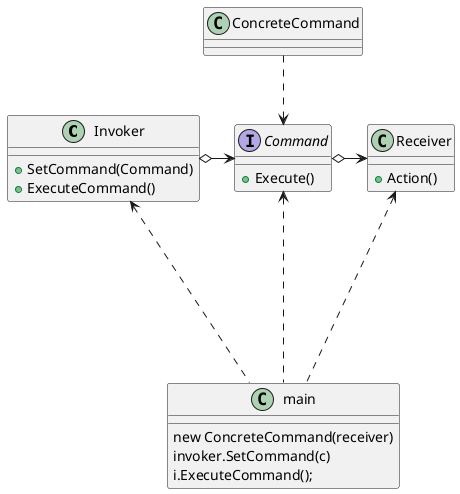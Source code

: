@startuml
class Invoker{
+SetCommand(Command)
+ExecuteCommand()
}
interface Command{
+Execute()
}

Invoker o-> Command
class Receiver{
+Action()
}
Command o->Receiver
ConcreteCommand ..>Command
class main{
new ConcreteCommand(receiver)
invoker.SetCommand(c)
i.ExecuteCommand();
}
main -up-..>Command
main-up-..>Invoker
main-up-..>Receiver
@enduml